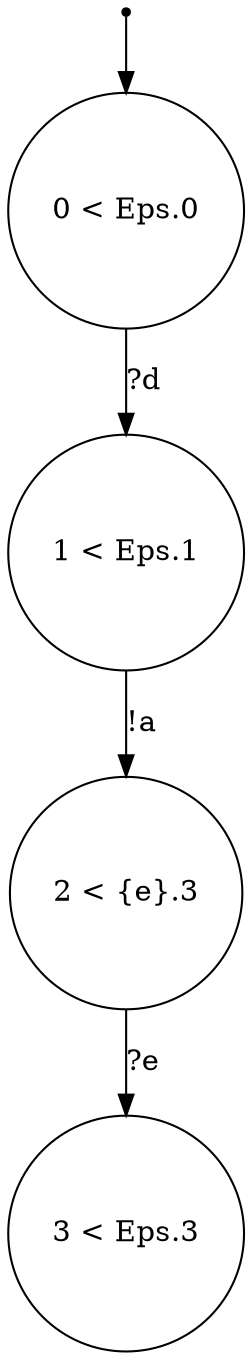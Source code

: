 digraph {
 node [shape=point] ENTRY
 node [shape=circle]
3 [label="3 < Eps.3
"]
2 [label="2 < {e}.3
"]
1 [label="1 < Eps.1
"]
0 [label="0 < Eps.0
"]
ENTRY -> 0
2 -> 3 [label="?e"]
1 -> 2 [label="!a"]
0 -> 1 [label="?d"]

}